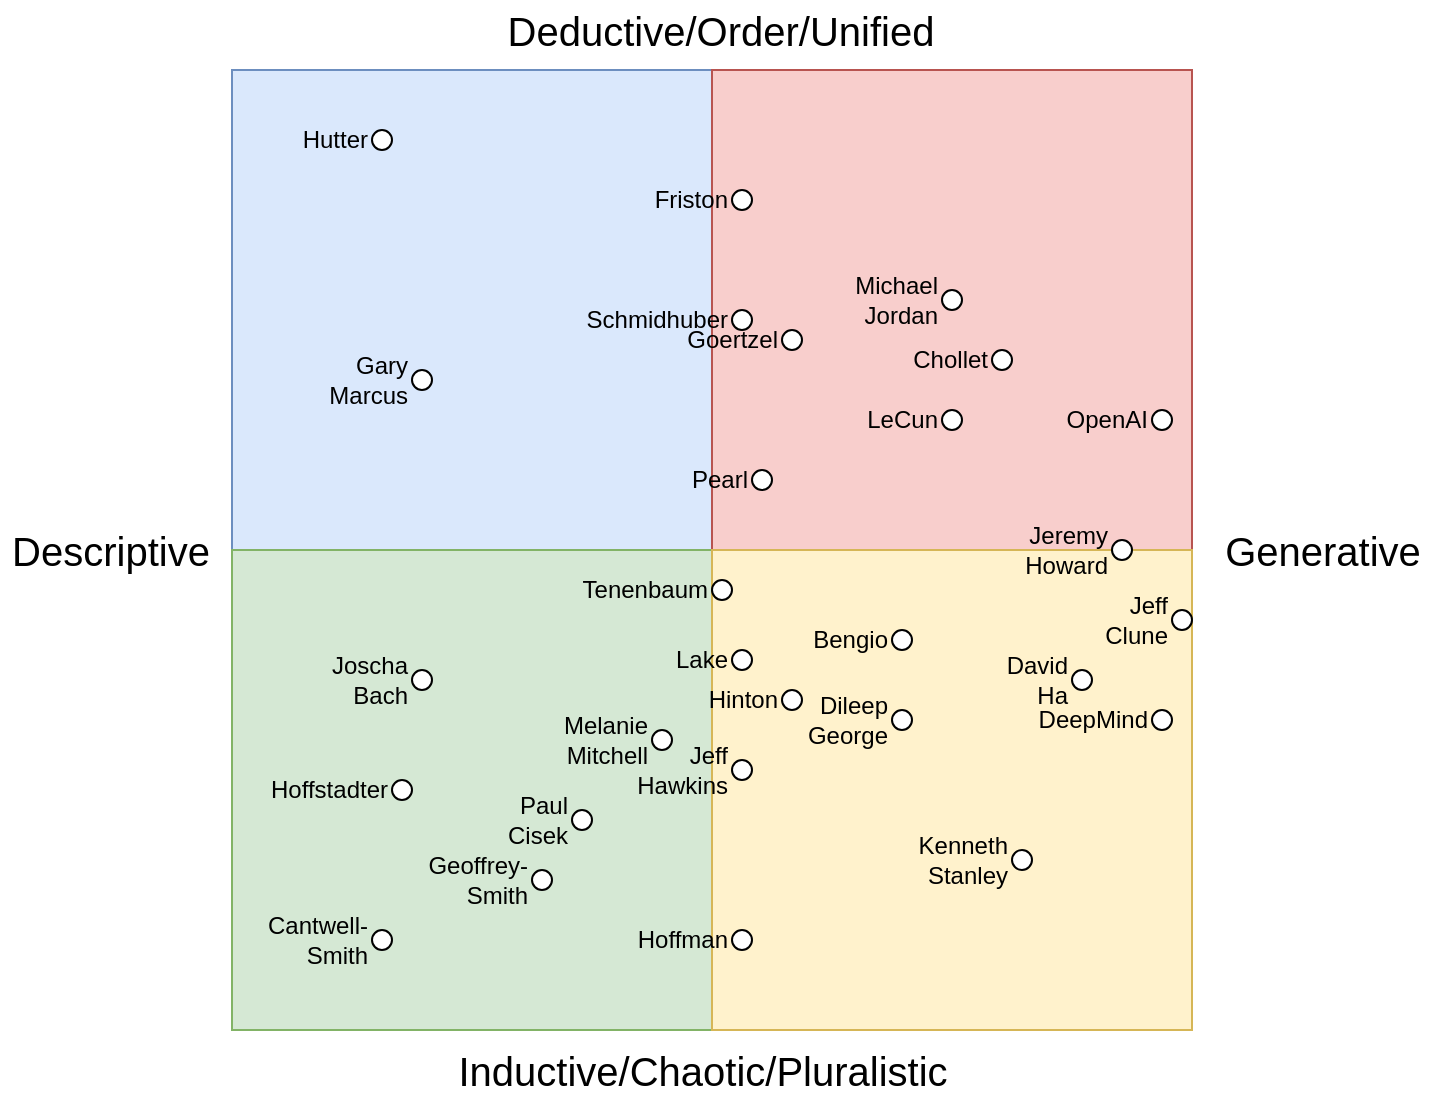 <mxfile version="13.10.4" type="github">
  <diagram id="e_Nu4UiDqZK5FSXZQxsC" name="Page-1">
    <mxGraphModel dx="814" dy="402" grid="1" gridSize="10" guides="1" tooltips="1" connect="1" arrows="1" fold="1" page="1" pageScale="1" pageWidth="850" pageHeight="1100" math="0" shadow="0">
      <root>
        <mxCell id="0" />
        <mxCell id="1" parent="0" />
        <mxCell id="trqewR6XDROr1OXFbvpF-3" value="" style="whiteSpace=wrap;html=1;aspect=fixed;fillColor=#dae8fc;strokeColor=#6c8ebf;" vertex="1" parent="1">
          <mxGeometry x="120" y="40" width="240" height="240" as="geometry" />
        </mxCell>
        <mxCell id="trqewR6XDROr1OXFbvpF-5" value="" style="whiteSpace=wrap;html=1;aspect=fixed;fillColor=#f8cecc;strokeColor=#b85450;" vertex="1" parent="1">
          <mxGeometry x="360" y="40" width="240" height="240" as="geometry" />
        </mxCell>
        <mxCell id="trqewR6XDROr1OXFbvpF-6" value="" style="whiteSpace=wrap;html=1;aspect=fixed;fillColor=#d5e8d4;strokeColor=#82b366;" vertex="1" parent="1">
          <mxGeometry x="120" y="280" width="240" height="240" as="geometry" />
        </mxCell>
        <mxCell id="trqewR6XDROr1OXFbvpF-7" value="" style="whiteSpace=wrap;html=1;aspect=fixed;fillColor=#fff2cc;strokeColor=#d6b656;" vertex="1" parent="1">
          <mxGeometry x="360" y="280" width="240" height="240" as="geometry" />
        </mxCell>
        <mxCell id="trqewR6XDROr1OXFbvpF-8" value="Inductive/Chaotic/Pluralistic" style="text;html=1;align=center;verticalAlign=middle;resizable=0;points=[];autosize=1;fontSize=20;" vertex="1" parent="1">
          <mxGeometry x="225" y="525" width="260" height="30" as="geometry" />
        </mxCell>
        <mxCell id="trqewR6XDROr1OXFbvpF-9" value="Deductive/Order/Unified" style="text;html=1;align=center;verticalAlign=middle;resizable=0;points=[];autosize=1;fontSize=20;" vertex="1" parent="1">
          <mxGeometry x="249" y="5" width="230" height="30" as="geometry" />
        </mxCell>
        <mxCell id="trqewR6XDROr1OXFbvpF-10" value="Generative" style="text;html=1;align=center;verticalAlign=middle;resizable=0;points=[];autosize=1;fontSize=20;" vertex="1" parent="1">
          <mxGeometry x="610" y="265" width="110" height="30" as="geometry" />
        </mxCell>
        <mxCell id="trqewR6XDROr1OXFbvpF-11" value="Descriptive" style="text;html=1;align=center;verticalAlign=middle;resizable=0;points=[];autosize=1;fontSize=20;" vertex="1" parent="1">
          <mxGeometry x="4" y="265" width="110" height="30" as="geometry" />
        </mxCell>
        <mxCell id="trqewR6XDROr1OXFbvpF-18" value="Joscha&lt;br&gt;Bach&lt;br&gt;" style="ellipse;whiteSpace=wrap;html=1;aspect=fixed;fontSize=12;labelPosition=left;verticalLabelPosition=middle;align=right;verticalAlign=middle;" vertex="1" parent="1">
          <mxGeometry x="210" y="340" width="10" height="10" as="geometry" />
        </mxCell>
        <mxCell id="trqewR6XDROr1OXFbvpF-22" value="Jeremy&lt;br&gt;Howard" style="ellipse;whiteSpace=wrap;html=1;aspect=fixed;fontSize=12;labelPosition=left;verticalLabelPosition=middle;align=right;verticalAlign=middle;" vertex="1" parent="1">
          <mxGeometry x="560" y="275" width="10" height="10" as="geometry" />
        </mxCell>
        <mxCell id="trqewR6XDROr1OXFbvpF-23" value="Jeff&lt;br&gt;Hawkins" style="ellipse;whiteSpace=wrap;html=1;aspect=fixed;fontSize=12;labelPosition=left;verticalLabelPosition=middle;align=right;verticalAlign=middle;" vertex="1" parent="1">
          <mxGeometry x="370" y="385" width="10" height="10" as="geometry" />
        </mxCell>
        <mxCell id="trqewR6XDROr1OXFbvpF-26" value="Gary&lt;br&gt;Marcus" style="ellipse;whiteSpace=wrap;html=1;aspect=fixed;fontSize=12;labelPosition=left;verticalLabelPosition=middle;align=right;verticalAlign=middle;" vertex="1" parent="1">
          <mxGeometry x="210" y="190" width="10" height="10" as="geometry" />
        </mxCell>
        <mxCell id="trqewR6XDROr1OXFbvpF-28" value="LeCun" style="ellipse;whiteSpace=wrap;html=1;aspect=fixed;fontSize=12;labelPosition=left;verticalLabelPosition=middle;align=right;verticalAlign=middle;" vertex="1" parent="1">
          <mxGeometry x="475" y="210" width="10" height="10" as="geometry" />
        </mxCell>
        <mxCell id="trqewR6XDROr1OXFbvpF-29" value="Hinton" style="ellipse;whiteSpace=wrap;html=1;aspect=fixed;fontSize=12;labelPosition=left;verticalLabelPosition=middle;align=right;verticalAlign=middle;" vertex="1" parent="1">
          <mxGeometry x="395" y="350" width="10" height="10" as="geometry" />
        </mxCell>
        <mxCell id="trqewR6XDROr1OXFbvpF-34" value="Bengio" style="ellipse;whiteSpace=wrap;html=1;aspect=fixed;fontSize=12;labelPosition=left;verticalLabelPosition=middle;align=right;verticalAlign=middle;" vertex="1" parent="1">
          <mxGeometry x="450" y="320" width="10" height="10" as="geometry" />
        </mxCell>
        <mxCell id="trqewR6XDROr1OXFbvpF-39" value="Schmidhuber" style="ellipse;whiteSpace=wrap;html=1;aspect=fixed;fontSize=12;labelPosition=left;verticalLabelPosition=middle;align=right;verticalAlign=middle;" vertex="1" parent="1">
          <mxGeometry x="370" y="160" width="10" height="10" as="geometry" />
        </mxCell>
        <mxCell id="trqewR6XDROr1OXFbvpF-41" value="David&lt;br&gt;Ha" style="ellipse;whiteSpace=wrap;html=1;aspect=fixed;fontSize=12;labelPosition=left;verticalLabelPosition=middle;align=right;verticalAlign=middle;" vertex="1" parent="1">
          <mxGeometry x="540" y="340" width="10" height="10" as="geometry" />
        </mxCell>
        <mxCell id="trqewR6XDROr1OXFbvpF-51" value="Kenneth&lt;br&gt;Stanley" style="ellipse;whiteSpace=wrap;html=1;aspect=fixed;fontSize=12;labelPosition=left;verticalLabelPosition=middle;align=right;verticalAlign=middle;" vertex="1" parent="1">
          <mxGeometry x="510" y="430" width="10" height="10" as="geometry" />
        </mxCell>
        <mxCell id="trqewR6XDROr1OXFbvpF-54" value="Melanie&lt;br&gt;Mitchell" style="ellipse;whiteSpace=wrap;html=1;aspect=fixed;fontSize=12;labelPosition=left;verticalLabelPosition=middle;align=right;verticalAlign=middle;" vertex="1" parent="1">
          <mxGeometry x="330" y="370" width="10" height="10" as="geometry" />
        </mxCell>
        <mxCell id="trqewR6XDROr1OXFbvpF-55" value="Hoffstadter" style="ellipse;whiteSpace=wrap;html=1;aspect=fixed;fontSize=12;labelPosition=left;verticalLabelPosition=middle;align=right;verticalAlign=middle;" vertex="1" parent="1">
          <mxGeometry x="200" y="395" width="10" height="10" as="geometry" />
        </mxCell>
        <mxCell id="trqewR6XDROr1OXFbvpF-59" value="Hoffman" style="ellipse;whiteSpace=wrap;html=1;aspect=fixed;fontSize=12;labelPosition=left;verticalLabelPosition=middle;align=right;verticalAlign=middle;" vertex="1" parent="1">
          <mxGeometry x="370" y="470" width="10" height="10" as="geometry" />
        </mxCell>
        <mxCell id="trqewR6XDROr1OXFbvpF-60" value="Geoffrey-Smith" style="ellipse;whiteSpace=wrap;html=1;aspect=fixed;fontSize=12;labelPosition=left;verticalLabelPosition=middle;align=right;verticalAlign=middle;" vertex="1" parent="1">
          <mxGeometry x="270" y="440" width="10" height="10" as="geometry" />
        </mxCell>
        <mxCell id="trqewR6XDROr1OXFbvpF-63" value="Hutter" style="ellipse;whiteSpace=wrap;html=1;aspect=fixed;fontSize=12;labelPosition=left;verticalLabelPosition=middle;align=right;verticalAlign=middle;" vertex="1" parent="1">
          <mxGeometry x="190" y="70" width="10" height="10" as="geometry" />
        </mxCell>
        <mxCell id="trqewR6XDROr1OXFbvpF-70" value="Goertzel" style="ellipse;whiteSpace=wrap;html=1;aspect=fixed;fontSize=12;labelPosition=left;verticalLabelPosition=middle;align=right;verticalAlign=middle;" vertex="1" parent="1">
          <mxGeometry x="395" y="170" width="10" height="10" as="geometry" />
        </mxCell>
        <mxCell id="trqewR6XDROr1OXFbvpF-71" value="Pearl" style="ellipse;whiteSpace=wrap;html=1;aspect=fixed;fontSize=12;labelPosition=left;verticalLabelPosition=middle;align=right;verticalAlign=middle;" vertex="1" parent="1">
          <mxGeometry x="380" y="240" width="10" height="10" as="geometry" />
        </mxCell>
        <mxCell id="trqewR6XDROr1OXFbvpF-72" value="OpenAI" style="ellipse;whiteSpace=wrap;html=1;aspect=fixed;fontSize=12;labelPosition=left;verticalLabelPosition=middle;align=right;verticalAlign=middle;" vertex="1" parent="1">
          <mxGeometry x="580" y="210" width="10" height="10" as="geometry" />
        </mxCell>
        <mxCell id="trqewR6XDROr1OXFbvpF-75" value="DeepMind" style="ellipse;whiteSpace=wrap;html=1;aspect=fixed;fontSize=12;labelPosition=left;verticalLabelPosition=middle;align=right;verticalAlign=middle;" vertex="1" parent="1">
          <mxGeometry x="580" y="360" width="10" height="10" as="geometry" />
        </mxCell>
        <mxCell id="trqewR6XDROr1OXFbvpF-78" value="Lake" style="ellipse;whiteSpace=wrap;html=1;aspect=fixed;fontSize=12;labelPosition=left;verticalLabelPosition=middle;align=right;verticalAlign=middle;" vertex="1" parent="1">
          <mxGeometry x="370" y="330" width="10" height="10" as="geometry" />
        </mxCell>
        <mxCell id="trqewR6XDROr1OXFbvpF-83" value="Cantwell-Smith" style="ellipse;whiteSpace=wrap;html=1;aspect=fixed;fontSize=12;labelPosition=left;verticalLabelPosition=middle;align=right;verticalAlign=middle;" vertex="1" parent="1">
          <mxGeometry x="190" y="470" width="10" height="10" as="geometry" />
        </mxCell>
        <mxCell id="trqewR6XDROr1OXFbvpF-84" value="Tenenbaum&lt;br&gt;" style="ellipse;whiteSpace=wrap;html=1;aspect=fixed;fontSize=12;labelPosition=left;verticalLabelPosition=middle;align=right;verticalAlign=middle;" vertex="1" parent="1">
          <mxGeometry x="360" y="295" width="10" height="10" as="geometry" />
        </mxCell>
        <mxCell id="trqewR6XDROr1OXFbvpF-85" value="Michael&lt;br&gt;Jordan" style="ellipse;whiteSpace=wrap;html=1;aspect=fixed;fontSize=12;labelPosition=left;verticalLabelPosition=middle;align=right;verticalAlign=middle;" vertex="1" parent="1">
          <mxGeometry x="475" y="150" width="10" height="10" as="geometry" />
        </mxCell>
        <mxCell id="trqewR6XDROr1OXFbvpF-86" value="Chollet" style="ellipse;whiteSpace=wrap;html=1;aspect=fixed;fontSize=12;labelPosition=left;verticalLabelPosition=middle;align=right;verticalAlign=middle;" vertex="1" parent="1">
          <mxGeometry x="500" y="180" width="10" height="10" as="geometry" />
        </mxCell>
        <mxCell id="trqewR6XDROr1OXFbvpF-87" value="Dileep&lt;br&gt;George" style="ellipse;whiteSpace=wrap;html=1;aspect=fixed;fontSize=12;labelPosition=left;verticalLabelPosition=middle;align=right;verticalAlign=middle;" vertex="1" parent="1">
          <mxGeometry x="450" y="360" width="10" height="10" as="geometry" />
        </mxCell>
        <mxCell id="trqewR6XDROr1OXFbvpF-88" value="Paul&lt;br&gt;Cisek" style="ellipse;whiteSpace=wrap;html=1;aspect=fixed;fontSize=12;labelPosition=left;verticalLabelPosition=middle;align=right;verticalAlign=middle;" vertex="1" parent="1">
          <mxGeometry x="290" y="410" width="10" height="10" as="geometry" />
        </mxCell>
        <mxCell id="trqewR6XDROr1OXFbvpF-89" value="Friston" style="ellipse;whiteSpace=wrap;html=1;aspect=fixed;fontSize=12;labelPosition=left;verticalLabelPosition=middle;align=right;verticalAlign=middle;" vertex="1" parent="1">
          <mxGeometry x="370" y="100" width="10" height="10" as="geometry" />
        </mxCell>
        <mxCell id="trqewR6XDROr1OXFbvpF-93" value="Jeff&lt;br&gt;Clune" style="ellipse;whiteSpace=wrap;html=1;aspect=fixed;fontSize=12;labelPosition=left;verticalLabelPosition=middle;align=right;verticalAlign=middle;" vertex="1" parent="1">
          <mxGeometry x="590" y="310" width="10" height="10" as="geometry" />
        </mxCell>
      </root>
    </mxGraphModel>
  </diagram>
</mxfile>
